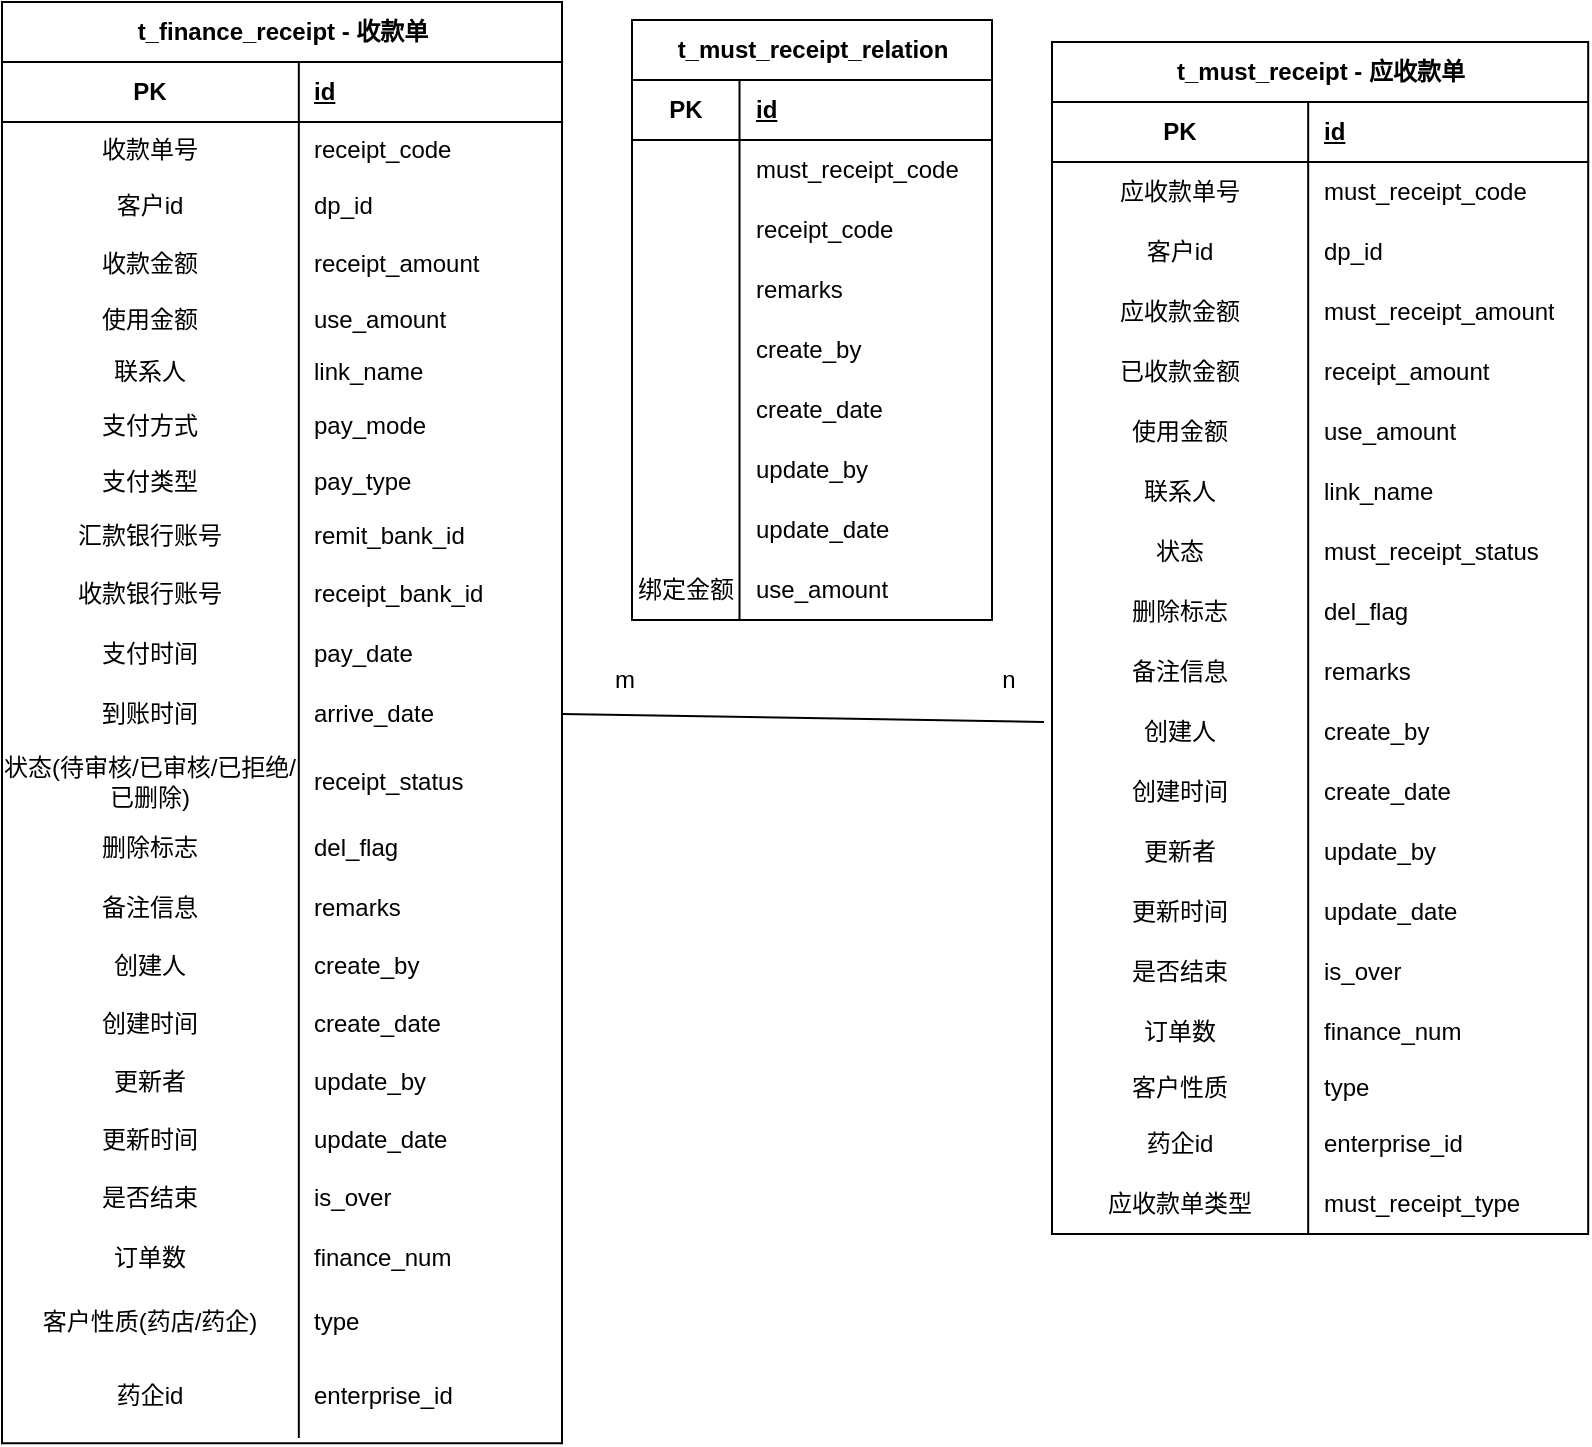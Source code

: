 <mxfile version="24.6.4" type="github">
  <diagram name="第 1 页" id="NiPHxGcCJjQwnjdoAiQd">
    <mxGraphModel dx="1221" dy="759" grid="0" gridSize="10" guides="1" tooltips="1" connect="1" arrows="1" fold="1" page="1" pageScale="1" pageWidth="827" pageHeight="1169" math="0" shadow="0">
      <root>
        <mxCell id="0" />
        <mxCell id="1" parent="0" />
        <mxCell id="tUD2QYdTVGgYaHRp5bcU-34" value="&lt;span style=&quot;color: rgba(0, 0, 0, 0); font-family: monospace; font-size: 0px; text-align: start;&quot;&gt;%3CmxGraphModel%3E%3Croot%3E%3CmxCell%20id%3D%220%22%2F%3E%3CmxCell%20id%3D%221%22%20parent%3D%220%22%2F%3E%3CmxCell%20id%3D%222%22%20value%3D%22%22%20style%3D%22shape%3DpartialRectangle%3Bconnectable%3D0%3BfillColor%3Dnone%3Btop%3D0%3Bleft%3D0%3Bbottom%3D0%3Bright%3D0%3Beditable%3D1%3Boverflow%3Dhidden%3BwhiteSpace%3Dwrap%3Bhtml%3D1%3B%22%20vertex%3D%221%22%20parent%3D%221%22%3E%3CmxGeometry%20x%3D%22193%22%20y%3D%22219%22%20width%3D%2230.417%22%20height%3D%2234%22%20as%3D%22geometry%22%3E%3CmxRectangle%20width%3D%2230.417%22%20height%3D%2234%22%20as%3D%22alternateBounds%22%2F%3E%3C%2FmxGeometry%3E%3C%2FmxCell%3E%3C%2Froot%3E%3C%2FmxGraphModel%3E&lt;/span&gt;" style="text;html=1;align=center;verticalAlign=middle;resizable=0;points=[];autosize=1;strokeColor=none;fillColor=none;" vertex="1" parent="1">
          <mxGeometry x="207" y="255" width="18" height="26" as="geometry" />
        </mxCell>
        <mxCell id="tUD2QYdTVGgYaHRp5bcU-35" value="" style="shape=partialRectangle;connectable=0;fillColor=none;top=0;left=0;bottom=0;right=0;editable=1;overflow=hidden;whiteSpace=wrap;html=1;" vertex="1" parent="1">
          <mxGeometry x="186" y="217" width="30.417" height="34" as="geometry">
            <mxRectangle width="30.417" height="34" as="alternateBounds" />
          </mxGeometry>
        </mxCell>
        <mxCell id="tUD2QYdTVGgYaHRp5bcU-81" value="t_finance_receipt - 收款单" style="shape=table;startSize=30;container=1;collapsible=1;childLayout=tableLayout;fixedRows=1;rowLines=0;fontStyle=1;align=center;resizeLast=1;html=1;" vertex="1" parent="1">
          <mxGeometry x="25" y="46" width="280" height="720.67" as="geometry" />
        </mxCell>
        <mxCell id="tUD2QYdTVGgYaHRp5bcU-82" value="" style="shape=tableRow;horizontal=0;startSize=0;swimlaneHead=0;swimlaneBody=0;fillColor=none;collapsible=0;dropTarget=0;points=[[0,0.5],[1,0.5]];portConstraint=eastwest;top=0;left=0;right=0;bottom=1;" vertex="1" parent="tUD2QYdTVGgYaHRp5bcU-81">
          <mxGeometry y="30" width="280" height="30" as="geometry" />
        </mxCell>
        <mxCell id="tUD2QYdTVGgYaHRp5bcU-83" value="PK" style="shape=partialRectangle;connectable=0;fillColor=none;top=0;left=0;bottom=0;right=0;fontStyle=1;overflow=hidden;whiteSpace=wrap;html=1;" vertex="1" parent="tUD2QYdTVGgYaHRp5bcU-82">
          <mxGeometry width="148.417" height="30" as="geometry">
            <mxRectangle width="148.417" height="30" as="alternateBounds" />
          </mxGeometry>
        </mxCell>
        <mxCell id="tUD2QYdTVGgYaHRp5bcU-84" value="id" style="shape=partialRectangle;connectable=0;fillColor=none;top=0;left=0;bottom=0;right=0;align=left;spacingLeft=6;fontStyle=5;overflow=hidden;whiteSpace=wrap;html=1;" vertex="1" parent="tUD2QYdTVGgYaHRp5bcU-82">
          <mxGeometry x="148.417" width="131.583" height="30" as="geometry">
            <mxRectangle width="131.583" height="30" as="alternateBounds" />
          </mxGeometry>
        </mxCell>
        <mxCell id="tUD2QYdTVGgYaHRp5bcU-85" value="" style="shape=tableRow;horizontal=0;startSize=0;swimlaneHead=0;swimlaneBody=0;fillColor=none;collapsible=0;dropTarget=0;points=[[0,0.5],[1,0.5]];portConstraint=eastwest;top=0;left=0;right=0;bottom=0;" vertex="1" parent="tUD2QYdTVGgYaHRp5bcU-81">
          <mxGeometry y="60" width="280" height="27" as="geometry" />
        </mxCell>
        <mxCell id="tUD2QYdTVGgYaHRp5bcU-86" value="&lt;span style=&quot;text-align: left;&quot;&gt;收款单号&lt;/span&gt;" style="shape=partialRectangle;connectable=0;fillColor=none;top=0;left=0;bottom=0;right=0;editable=1;overflow=hidden;whiteSpace=wrap;html=1;" vertex="1" parent="tUD2QYdTVGgYaHRp5bcU-85">
          <mxGeometry width="148.417" height="27" as="geometry">
            <mxRectangle width="148.417" height="27" as="alternateBounds" />
          </mxGeometry>
        </mxCell>
        <mxCell id="tUD2QYdTVGgYaHRp5bcU-87" value="receipt_code" style="shape=partialRectangle;connectable=0;fillColor=none;top=0;left=0;bottom=0;right=0;align=left;spacingLeft=6;overflow=hidden;whiteSpace=wrap;html=1;" vertex="1" parent="tUD2QYdTVGgYaHRp5bcU-85">
          <mxGeometry x="148.417" width="131.583" height="27" as="geometry">
            <mxRectangle width="131.583" height="27" as="alternateBounds" />
          </mxGeometry>
        </mxCell>
        <mxCell id="tUD2QYdTVGgYaHRp5bcU-88" value="" style="shape=tableRow;horizontal=0;startSize=0;swimlaneHead=0;swimlaneBody=0;fillColor=none;collapsible=0;dropTarget=0;points=[[0,0.5],[1,0.5]];portConstraint=eastwest;top=0;left=0;right=0;bottom=0;" vertex="1" parent="tUD2QYdTVGgYaHRp5bcU-81">
          <mxGeometry y="87" width="280" height="29" as="geometry" />
        </mxCell>
        <mxCell id="tUD2QYdTVGgYaHRp5bcU-89" value="&lt;span style=&quot;text-align: left;&quot;&gt;客户id&lt;/span&gt;" style="shape=partialRectangle;connectable=0;fillColor=none;top=0;left=0;bottom=0;right=0;editable=1;overflow=hidden;whiteSpace=wrap;html=1;" vertex="1" parent="tUD2QYdTVGgYaHRp5bcU-88">
          <mxGeometry width="148.417" height="29" as="geometry">
            <mxRectangle width="148.417" height="29" as="alternateBounds" />
          </mxGeometry>
        </mxCell>
        <mxCell id="tUD2QYdTVGgYaHRp5bcU-90" value="dp_id" style="shape=partialRectangle;connectable=0;fillColor=none;top=0;left=0;bottom=0;right=0;align=left;spacingLeft=6;overflow=hidden;whiteSpace=wrap;html=1;" vertex="1" parent="tUD2QYdTVGgYaHRp5bcU-88">
          <mxGeometry x="148.417" width="131.583" height="29" as="geometry">
            <mxRectangle width="131.583" height="29" as="alternateBounds" />
          </mxGeometry>
        </mxCell>
        <mxCell id="tUD2QYdTVGgYaHRp5bcU-91" value="" style="shape=tableRow;horizontal=0;startSize=0;swimlaneHead=0;swimlaneBody=0;fillColor=none;collapsible=0;dropTarget=0;points=[[0,0.5],[1,0.5]];portConstraint=eastwest;top=0;left=0;right=0;bottom=0;" vertex="1" parent="tUD2QYdTVGgYaHRp5bcU-81">
          <mxGeometry y="116" width="280" height="30" as="geometry" />
        </mxCell>
        <mxCell id="tUD2QYdTVGgYaHRp5bcU-92" value="收款金额" style="shape=partialRectangle;connectable=0;fillColor=none;top=0;left=0;bottom=0;right=0;editable=1;overflow=hidden;whiteSpace=wrap;html=1;" vertex="1" parent="tUD2QYdTVGgYaHRp5bcU-91">
          <mxGeometry width="148.417" height="30" as="geometry">
            <mxRectangle width="148.417" height="30" as="alternateBounds" />
          </mxGeometry>
        </mxCell>
        <mxCell id="tUD2QYdTVGgYaHRp5bcU-93" value="receipt_amount" style="shape=partialRectangle;connectable=0;fillColor=none;top=0;left=0;bottom=0;right=0;align=left;spacingLeft=6;overflow=hidden;whiteSpace=wrap;html=1;" vertex="1" parent="tUD2QYdTVGgYaHRp5bcU-91">
          <mxGeometry x="148.417" width="131.583" height="30" as="geometry">
            <mxRectangle width="131.583" height="30" as="alternateBounds" />
          </mxGeometry>
        </mxCell>
        <mxCell id="tUD2QYdTVGgYaHRp5bcU-94" style="shape=tableRow;horizontal=0;startSize=0;swimlaneHead=0;swimlaneBody=0;fillColor=none;collapsible=0;dropTarget=0;points=[[0,0.5],[1,0.5]];portConstraint=eastwest;top=0;left=0;right=0;bottom=0;" vertex="1" parent="tUD2QYdTVGgYaHRp5bcU-81">
          <mxGeometry y="146" width="280" height="26" as="geometry" />
        </mxCell>
        <mxCell id="tUD2QYdTVGgYaHRp5bcU-95" value="使用金额" style="shape=partialRectangle;connectable=0;fillColor=none;top=0;left=0;bottom=0;right=0;editable=1;overflow=hidden;whiteSpace=wrap;html=1;" vertex="1" parent="tUD2QYdTVGgYaHRp5bcU-94">
          <mxGeometry width="148.417" height="26" as="geometry">
            <mxRectangle width="148.417" height="26" as="alternateBounds" />
          </mxGeometry>
        </mxCell>
        <mxCell id="tUD2QYdTVGgYaHRp5bcU-96" value="use_amount" style="shape=partialRectangle;connectable=0;fillColor=none;top=0;left=0;bottom=0;right=0;align=left;spacingLeft=6;overflow=hidden;whiteSpace=wrap;html=1;" vertex="1" parent="tUD2QYdTVGgYaHRp5bcU-94">
          <mxGeometry x="148.417" width="131.583" height="26" as="geometry">
            <mxRectangle width="131.583" height="26" as="alternateBounds" />
          </mxGeometry>
        </mxCell>
        <mxCell id="tUD2QYdTVGgYaHRp5bcU-97" style="shape=tableRow;horizontal=0;startSize=0;swimlaneHead=0;swimlaneBody=0;fillColor=none;collapsible=0;dropTarget=0;points=[[0,0.5],[1,0.5]];portConstraint=eastwest;top=0;left=0;right=0;bottom=0;" vertex="1" parent="tUD2QYdTVGgYaHRp5bcU-81">
          <mxGeometry y="172" width="280" height="25" as="geometry" />
        </mxCell>
        <mxCell id="tUD2QYdTVGgYaHRp5bcU-98" value="联系人" style="shape=partialRectangle;connectable=0;fillColor=none;top=0;left=0;bottom=0;right=0;editable=1;overflow=hidden;whiteSpace=wrap;html=1;" vertex="1" parent="tUD2QYdTVGgYaHRp5bcU-97">
          <mxGeometry width="148.417" height="25" as="geometry">
            <mxRectangle width="148.417" height="25" as="alternateBounds" />
          </mxGeometry>
        </mxCell>
        <mxCell id="tUD2QYdTVGgYaHRp5bcU-99" value="link_name" style="shape=partialRectangle;connectable=0;fillColor=none;top=0;left=0;bottom=0;right=0;align=left;spacingLeft=6;overflow=hidden;whiteSpace=wrap;html=1;" vertex="1" parent="tUD2QYdTVGgYaHRp5bcU-97">
          <mxGeometry x="148.417" width="131.583" height="25" as="geometry">
            <mxRectangle width="131.583" height="25" as="alternateBounds" />
          </mxGeometry>
        </mxCell>
        <mxCell id="tUD2QYdTVGgYaHRp5bcU-100" style="shape=tableRow;horizontal=0;startSize=0;swimlaneHead=0;swimlaneBody=0;fillColor=none;collapsible=0;dropTarget=0;points=[[0,0.5],[1,0.5]];portConstraint=eastwest;top=0;left=0;right=0;bottom=0;" vertex="1" parent="tUD2QYdTVGgYaHRp5bcU-81">
          <mxGeometry y="197" width="280" height="30" as="geometry" />
        </mxCell>
        <mxCell id="tUD2QYdTVGgYaHRp5bcU-101" value="支付方式" style="shape=partialRectangle;connectable=0;fillColor=none;top=0;left=0;bottom=0;right=0;editable=1;overflow=hidden;whiteSpace=wrap;html=1;" vertex="1" parent="tUD2QYdTVGgYaHRp5bcU-100">
          <mxGeometry width="148.417" height="30" as="geometry">
            <mxRectangle width="148.417" height="30" as="alternateBounds" />
          </mxGeometry>
        </mxCell>
        <mxCell id="tUD2QYdTVGgYaHRp5bcU-102" value="pay_mode" style="shape=partialRectangle;connectable=0;fillColor=none;top=0;left=0;bottom=0;right=0;align=left;spacingLeft=6;overflow=hidden;whiteSpace=wrap;html=1;" vertex="1" parent="tUD2QYdTVGgYaHRp5bcU-100">
          <mxGeometry x="148.417" width="131.583" height="30" as="geometry">
            <mxRectangle width="131.583" height="30" as="alternateBounds" />
          </mxGeometry>
        </mxCell>
        <mxCell id="tUD2QYdTVGgYaHRp5bcU-103" style="shape=tableRow;horizontal=0;startSize=0;swimlaneHead=0;swimlaneBody=0;fillColor=none;collapsible=0;dropTarget=0;points=[[0,0.5],[1,0.5]];portConstraint=eastwest;top=0;left=0;right=0;bottom=0;" vertex="1" parent="tUD2QYdTVGgYaHRp5bcU-81">
          <mxGeometry y="227" width="280" height="26" as="geometry" />
        </mxCell>
        <mxCell id="tUD2QYdTVGgYaHRp5bcU-104" value="支付类型" style="shape=partialRectangle;connectable=0;fillColor=none;top=0;left=0;bottom=0;right=0;editable=1;overflow=hidden;whiteSpace=wrap;html=1;" vertex="1" parent="tUD2QYdTVGgYaHRp5bcU-103">
          <mxGeometry width="148.417" height="26" as="geometry">
            <mxRectangle width="148.417" height="26" as="alternateBounds" />
          </mxGeometry>
        </mxCell>
        <mxCell id="tUD2QYdTVGgYaHRp5bcU-105" value="pay_type" style="shape=partialRectangle;connectable=0;fillColor=none;top=0;left=0;bottom=0;right=0;align=left;spacingLeft=6;overflow=hidden;whiteSpace=wrap;html=1;" vertex="1" parent="tUD2QYdTVGgYaHRp5bcU-103">
          <mxGeometry x="148.417" width="131.583" height="26" as="geometry">
            <mxRectangle width="131.583" height="26" as="alternateBounds" />
          </mxGeometry>
        </mxCell>
        <mxCell id="tUD2QYdTVGgYaHRp5bcU-106" style="shape=tableRow;horizontal=0;startSize=0;swimlaneHead=0;swimlaneBody=0;fillColor=none;collapsible=0;dropTarget=0;points=[[0,0.5],[1,0.5]];portConstraint=eastwest;top=0;left=0;right=0;bottom=0;" vertex="1" parent="tUD2QYdTVGgYaHRp5bcU-81">
          <mxGeometry y="253" width="280" height="28" as="geometry" />
        </mxCell>
        <mxCell id="tUD2QYdTVGgYaHRp5bcU-107" value="汇款银行账号" style="shape=partialRectangle;connectable=0;fillColor=none;top=0;left=0;bottom=0;right=0;editable=1;overflow=hidden;whiteSpace=wrap;html=1;" vertex="1" parent="tUD2QYdTVGgYaHRp5bcU-106">
          <mxGeometry width="148.417" height="28" as="geometry">
            <mxRectangle width="148.417" height="28" as="alternateBounds" />
          </mxGeometry>
        </mxCell>
        <mxCell id="tUD2QYdTVGgYaHRp5bcU-108" value="remit_bank_id" style="shape=partialRectangle;connectable=0;fillColor=none;top=0;left=0;bottom=0;right=0;align=left;spacingLeft=6;overflow=hidden;whiteSpace=wrap;html=1;" vertex="1" parent="tUD2QYdTVGgYaHRp5bcU-106">
          <mxGeometry x="148.417" width="131.583" height="28" as="geometry">
            <mxRectangle width="131.583" height="28" as="alternateBounds" />
          </mxGeometry>
        </mxCell>
        <mxCell id="tUD2QYdTVGgYaHRp5bcU-109" style="shape=tableRow;horizontal=0;startSize=0;swimlaneHead=0;swimlaneBody=0;fillColor=none;collapsible=0;dropTarget=0;points=[[0,0.5],[1,0.5]];portConstraint=eastwest;top=0;left=0;right=0;bottom=0;" vertex="1" parent="tUD2QYdTVGgYaHRp5bcU-81">
          <mxGeometry y="281" width="280" height="30" as="geometry" />
        </mxCell>
        <mxCell id="tUD2QYdTVGgYaHRp5bcU-110" value="收款银行账号" style="shape=partialRectangle;connectable=0;fillColor=none;top=0;left=0;bottom=0;right=0;editable=1;overflow=hidden;whiteSpace=wrap;html=1;" vertex="1" parent="tUD2QYdTVGgYaHRp5bcU-109">
          <mxGeometry width="148.417" height="30" as="geometry">
            <mxRectangle width="148.417" height="30" as="alternateBounds" />
          </mxGeometry>
        </mxCell>
        <mxCell id="tUD2QYdTVGgYaHRp5bcU-111" value="receipt_bank_id" style="shape=partialRectangle;connectable=0;fillColor=none;top=0;left=0;bottom=0;right=0;align=left;spacingLeft=6;overflow=hidden;whiteSpace=wrap;html=1;" vertex="1" parent="tUD2QYdTVGgYaHRp5bcU-109">
          <mxGeometry x="148.417" width="131.583" height="30" as="geometry">
            <mxRectangle width="131.583" height="30" as="alternateBounds" />
          </mxGeometry>
        </mxCell>
        <mxCell id="tUD2QYdTVGgYaHRp5bcU-112" style="shape=tableRow;horizontal=0;startSize=0;swimlaneHead=0;swimlaneBody=0;fillColor=none;collapsible=0;dropTarget=0;points=[[0,0.5],[1,0.5]];portConstraint=eastwest;top=0;left=0;right=0;bottom=0;" vertex="1" parent="tUD2QYdTVGgYaHRp5bcU-81">
          <mxGeometry y="311" width="280" height="30" as="geometry" />
        </mxCell>
        <mxCell id="tUD2QYdTVGgYaHRp5bcU-113" value="支付时间" style="shape=partialRectangle;connectable=0;fillColor=none;top=0;left=0;bottom=0;right=0;editable=1;overflow=hidden;whiteSpace=wrap;html=1;" vertex="1" parent="tUD2QYdTVGgYaHRp5bcU-112">
          <mxGeometry width="148.417" height="30" as="geometry">
            <mxRectangle width="148.417" height="30" as="alternateBounds" />
          </mxGeometry>
        </mxCell>
        <mxCell id="tUD2QYdTVGgYaHRp5bcU-114" value="pay_date" style="shape=partialRectangle;connectable=0;fillColor=none;top=0;left=0;bottom=0;right=0;align=left;spacingLeft=6;overflow=hidden;whiteSpace=wrap;html=1;" vertex="1" parent="tUD2QYdTVGgYaHRp5bcU-112">
          <mxGeometry x="148.417" width="131.583" height="30" as="geometry">
            <mxRectangle width="131.583" height="30" as="alternateBounds" />
          </mxGeometry>
        </mxCell>
        <mxCell id="tUD2QYdTVGgYaHRp5bcU-115" style="shape=tableRow;horizontal=0;startSize=0;swimlaneHead=0;swimlaneBody=0;fillColor=none;collapsible=0;dropTarget=0;points=[[0,0.5],[1,0.5]];portConstraint=eastwest;top=0;left=0;right=0;bottom=0;" vertex="1" parent="tUD2QYdTVGgYaHRp5bcU-81">
          <mxGeometry y="341" width="280" height="30" as="geometry" />
        </mxCell>
        <mxCell id="tUD2QYdTVGgYaHRp5bcU-116" value="到账时间" style="shape=partialRectangle;connectable=0;fillColor=none;top=0;left=0;bottom=0;right=0;editable=1;overflow=hidden;whiteSpace=wrap;html=1;" vertex="1" parent="tUD2QYdTVGgYaHRp5bcU-115">
          <mxGeometry width="148.417" height="30" as="geometry">
            <mxRectangle width="148.417" height="30" as="alternateBounds" />
          </mxGeometry>
        </mxCell>
        <mxCell id="tUD2QYdTVGgYaHRp5bcU-117" value="arrive_date" style="shape=partialRectangle;connectable=0;fillColor=none;top=0;left=0;bottom=0;right=0;align=left;spacingLeft=6;overflow=hidden;whiteSpace=wrap;html=1;" vertex="1" parent="tUD2QYdTVGgYaHRp5bcU-115">
          <mxGeometry x="148.417" width="131.583" height="30" as="geometry">
            <mxRectangle width="131.583" height="30" as="alternateBounds" />
          </mxGeometry>
        </mxCell>
        <mxCell id="tUD2QYdTVGgYaHRp5bcU-118" style="shape=tableRow;horizontal=0;startSize=0;swimlaneHead=0;swimlaneBody=0;fillColor=none;collapsible=0;dropTarget=0;points=[[0,0.5],[1,0.5]];portConstraint=eastwest;top=0;left=0;right=0;bottom=0;" vertex="1" parent="tUD2QYdTVGgYaHRp5bcU-81">
          <mxGeometry y="371" width="280" height="37" as="geometry" />
        </mxCell>
        <mxCell id="tUD2QYdTVGgYaHRp5bcU-119" value="状态(待审核/已审核/已拒绝/已删除)" style="shape=partialRectangle;connectable=0;fillColor=none;top=0;left=0;bottom=0;right=0;editable=1;overflow=hidden;whiteSpace=wrap;html=1;" vertex="1" parent="tUD2QYdTVGgYaHRp5bcU-118">
          <mxGeometry width="148.417" height="37" as="geometry">
            <mxRectangle width="148.417" height="37" as="alternateBounds" />
          </mxGeometry>
        </mxCell>
        <mxCell id="tUD2QYdTVGgYaHRp5bcU-120" value="receipt_status" style="shape=partialRectangle;connectable=0;fillColor=none;top=0;left=0;bottom=0;right=0;align=left;spacingLeft=6;overflow=hidden;whiteSpace=wrap;html=1;" vertex="1" parent="tUD2QYdTVGgYaHRp5bcU-118">
          <mxGeometry x="148.417" width="131.583" height="37" as="geometry">
            <mxRectangle width="131.583" height="37" as="alternateBounds" />
          </mxGeometry>
        </mxCell>
        <mxCell id="tUD2QYdTVGgYaHRp5bcU-121" style="shape=tableRow;horizontal=0;startSize=0;swimlaneHead=0;swimlaneBody=0;fillColor=none;collapsible=0;dropTarget=0;points=[[0,0.5],[1,0.5]];portConstraint=eastwest;top=0;left=0;right=0;bottom=0;" vertex="1" parent="tUD2QYdTVGgYaHRp5bcU-81">
          <mxGeometry y="408" width="280" height="30" as="geometry" />
        </mxCell>
        <mxCell id="tUD2QYdTVGgYaHRp5bcU-122" value="删除标志" style="shape=partialRectangle;connectable=0;fillColor=none;top=0;left=0;bottom=0;right=0;editable=1;overflow=hidden;whiteSpace=wrap;html=1;" vertex="1" parent="tUD2QYdTVGgYaHRp5bcU-121">
          <mxGeometry width="148.417" height="30" as="geometry">
            <mxRectangle width="148.417" height="30" as="alternateBounds" />
          </mxGeometry>
        </mxCell>
        <mxCell id="tUD2QYdTVGgYaHRp5bcU-123" value="del_flag" style="shape=partialRectangle;connectable=0;fillColor=none;top=0;left=0;bottom=0;right=0;align=left;spacingLeft=6;overflow=hidden;whiteSpace=wrap;html=1;" vertex="1" parent="tUD2QYdTVGgYaHRp5bcU-121">
          <mxGeometry x="148.417" width="131.583" height="30" as="geometry">
            <mxRectangle width="131.583" height="30" as="alternateBounds" />
          </mxGeometry>
        </mxCell>
        <mxCell id="tUD2QYdTVGgYaHRp5bcU-124" style="shape=tableRow;horizontal=0;startSize=0;swimlaneHead=0;swimlaneBody=0;fillColor=none;collapsible=0;dropTarget=0;points=[[0,0.5],[1,0.5]];portConstraint=eastwest;top=0;left=0;right=0;bottom=0;" vertex="1" parent="tUD2QYdTVGgYaHRp5bcU-81">
          <mxGeometry y="438" width="280" height="29" as="geometry" />
        </mxCell>
        <mxCell id="tUD2QYdTVGgYaHRp5bcU-125" value="备注信息" style="shape=partialRectangle;connectable=0;fillColor=none;top=0;left=0;bottom=0;right=0;editable=1;overflow=hidden;whiteSpace=wrap;html=1;" vertex="1" parent="tUD2QYdTVGgYaHRp5bcU-124">
          <mxGeometry width="148.417" height="29" as="geometry">
            <mxRectangle width="148.417" height="29" as="alternateBounds" />
          </mxGeometry>
        </mxCell>
        <mxCell id="tUD2QYdTVGgYaHRp5bcU-126" value="remarks" style="shape=partialRectangle;connectable=0;fillColor=none;top=0;left=0;bottom=0;right=0;align=left;spacingLeft=6;overflow=hidden;whiteSpace=wrap;html=1;" vertex="1" parent="tUD2QYdTVGgYaHRp5bcU-124">
          <mxGeometry x="148.417" width="131.583" height="29" as="geometry">
            <mxRectangle width="131.583" height="29" as="alternateBounds" />
          </mxGeometry>
        </mxCell>
        <mxCell id="tUD2QYdTVGgYaHRp5bcU-127" style="shape=tableRow;horizontal=0;startSize=0;swimlaneHead=0;swimlaneBody=0;fillColor=none;collapsible=0;dropTarget=0;points=[[0,0.5],[1,0.5]];portConstraint=eastwest;top=0;left=0;right=0;bottom=0;" vertex="1" parent="tUD2QYdTVGgYaHRp5bcU-81">
          <mxGeometry y="467" width="280" height="29" as="geometry" />
        </mxCell>
        <mxCell id="tUD2QYdTVGgYaHRp5bcU-128" value="创建人" style="shape=partialRectangle;connectable=0;fillColor=none;top=0;left=0;bottom=0;right=0;editable=1;overflow=hidden;whiteSpace=wrap;html=1;" vertex="1" parent="tUD2QYdTVGgYaHRp5bcU-127">
          <mxGeometry width="148.417" height="29" as="geometry">
            <mxRectangle width="148.417" height="29" as="alternateBounds" />
          </mxGeometry>
        </mxCell>
        <mxCell id="tUD2QYdTVGgYaHRp5bcU-129" value="create_by" style="shape=partialRectangle;connectable=0;fillColor=none;top=0;left=0;bottom=0;right=0;align=left;spacingLeft=6;overflow=hidden;whiteSpace=wrap;html=1;" vertex="1" parent="tUD2QYdTVGgYaHRp5bcU-127">
          <mxGeometry x="148.417" width="131.583" height="29" as="geometry">
            <mxRectangle width="131.583" height="29" as="alternateBounds" />
          </mxGeometry>
        </mxCell>
        <mxCell id="tUD2QYdTVGgYaHRp5bcU-130" style="shape=tableRow;horizontal=0;startSize=0;swimlaneHead=0;swimlaneBody=0;fillColor=none;collapsible=0;dropTarget=0;points=[[0,0.5],[1,0.5]];portConstraint=eastwest;top=0;left=0;right=0;bottom=0;" vertex="1" parent="tUD2QYdTVGgYaHRp5bcU-81">
          <mxGeometry y="496" width="280" height="29" as="geometry" />
        </mxCell>
        <mxCell id="tUD2QYdTVGgYaHRp5bcU-131" value="创建时间" style="shape=partialRectangle;connectable=0;fillColor=none;top=0;left=0;bottom=0;right=0;editable=1;overflow=hidden;whiteSpace=wrap;html=1;" vertex="1" parent="tUD2QYdTVGgYaHRp5bcU-130">
          <mxGeometry width="148.417" height="29" as="geometry">
            <mxRectangle width="148.417" height="29" as="alternateBounds" />
          </mxGeometry>
        </mxCell>
        <mxCell id="tUD2QYdTVGgYaHRp5bcU-132" value="create_date" style="shape=partialRectangle;connectable=0;fillColor=none;top=0;left=0;bottom=0;right=0;align=left;spacingLeft=6;overflow=hidden;whiteSpace=wrap;html=1;" vertex="1" parent="tUD2QYdTVGgYaHRp5bcU-130">
          <mxGeometry x="148.417" width="131.583" height="29" as="geometry">
            <mxRectangle width="131.583" height="29" as="alternateBounds" />
          </mxGeometry>
        </mxCell>
        <mxCell id="tUD2QYdTVGgYaHRp5bcU-133" style="shape=tableRow;horizontal=0;startSize=0;swimlaneHead=0;swimlaneBody=0;fillColor=none;collapsible=0;dropTarget=0;points=[[0,0.5],[1,0.5]];portConstraint=eastwest;top=0;left=0;right=0;bottom=0;" vertex="1" parent="tUD2QYdTVGgYaHRp5bcU-81">
          <mxGeometry y="525" width="280" height="29" as="geometry" />
        </mxCell>
        <mxCell id="tUD2QYdTVGgYaHRp5bcU-134" value="更新者" style="shape=partialRectangle;connectable=0;fillColor=none;top=0;left=0;bottom=0;right=0;editable=1;overflow=hidden;whiteSpace=wrap;html=1;" vertex="1" parent="tUD2QYdTVGgYaHRp5bcU-133">
          <mxGeometry width="148.417" height="29" as="geometry">
            <mxRectangle width="148.417" height="29" as="alternateBounds" />
          </mxGeometry>
        </mxCell>
        <mxCell id="tUD2QYdTVGgYaHRp5bcU-135" value="update_by" style="shape=partialRectangle;connectable=0;fillColor=none;top=0;left=0;bottom=0;right=0;align=left;spacingLeft=6;overflow=hidden;whiteSpace=wrap;html=1;" vertex="1" parent="tUD2QYdTVGgYaHRp5bcU-133">
          <mxGeometry x="148.417" width="131.583" height="29" as="geometry">
            <mxRectangle width="131.583" height="29" as="alternateBounds" />
          </mxGeometry>
        </mxCell>
        <mxCell id="tUD2QYdTVGgYaHRp5bcU-136" style="shape=tableRow;horizontal=0;startSize=0;swimlaneHead=0;swimlaneBody=0;fillColor=none;collapsible=0;dropTarget=0;points=[[0,0.5],[1,0.5]];portConstraint=eastwest;top=0;left=0;right=0;bottom=0;" vertex="1" parent="tUD2QYdTVGgYaHRp5bcU-81">
          <mxGeometry y="554" width="280" height="29" as="geometry" />
        </mxCell>
        <mxCell id="tUD2QYdTVGgYaHRp5bcU-137" value="更新时间" style="shape=partialRectangle;connectable=0;fillColor=none;top=0;left=0;bottom=0;right=0;editable=1;overflow=hidden;whiteSpace=wrap;html=1;" vertex="1" parent="tUD2QYdTVGgYaHRp5bcU-136">
          <mxGeometry width="148.417" height="29" as="geometry">
            <mxRectangle width="148.417" height="29" as="alternateBounds" />
          </mxGeometry>
        </mxCell>
        <mxCell id="tUD2QYdTVGgYaHRp5bcU-138" value="update_date" style="shape=partialRectangle;connectable=0;fillColor=none;top=0;left=0;bottom=0;right=0;align=left;spacingLeft=6;overflow=hidden;whiteSpace=wrap;html=1;" vertex="1" parent="tUD2QYdTVGgYaHRp5bcU-136">
          <mxGeometry x="148.417" width="131.583" height="29" as="geometry">
            <mxRectangle width="131.583" height="29" as="alternateBounds" />
          </mxGeometry>
        </mxCell>
        <mxCell id="tUD2QYdTVGgYaHRp5bcU-139" style="shape=tableRow;horizontal=0;startSize=0;swimlaneHead=0;swimlaneBody=0;fillColor=none;collapsible=0;dropTarget=0;points=[[0,0.5],[1,0.5]];portConstraint=eastwest;top=0;left=0;right=0;bottom=0;" vertex="1" parent="tUD2QYdTVGgYaHRp5bcU-81">
          <mxGeometry y="583" width="280" height="29" as="geometry" />
        </mxCell>
        <mxCell id="tUD2QYdTVGgYaHRp5bcU-140" value="是否结束" style="shape=partialRectangle;connectable=0;fillColor=none;top=0;left=0;bottom=0;right=0;editable=1;overflow=hidden;whiteSpace=wrap;html=1;" vertex="1" parent="tUD2QYdTVGgYaHRp5bcU-139">
          <mxGeometry width="148.417" height="29" as="geometry">
            <mxRectangle width="148.417" height="29" as="alternateBounds" />
          </mxGeometry>
        </mxCell>
        <mxCell id="tUD2QYdTVGgYaHRp5bcU-141" value="is_over" style="shape=partialRectangle;connectable=0;fillColor=none;top=0;left=0;bottom=0;right=0;align=left;spacingLeft=6;overflow=hidden;whiteSpace=wrap;html=1;" vertex="1" parent="tUD2QYdTVGgYaHRp5bcU-139">
          <mxGeometry x="148.417" width="131.583" height="29" as="geometry">
            <mxRectangle width="131.583" height="29" as="alternateBounds" />
          </mxGeometry>
        </mxCell>
        <mxCell id="tUD2QYdTVGgYaHRp5bcU-142" style="shape=tableRow;horizontal=0;startSize=0;swimlaneHead=0;swimlaneBody=0;fillColor=none;collapsible=0;dropTarget=0;points=[[0,0.5],[1,0.5]];portConstraint=eastwest;top=0;left=0;right=0;bottom=0;" vertex="1" parent="tUD2QYdTVGgYaHRp5bcU-81">
          <mxGeometry y="612" width="280" height="32" as="geometry" />
        </mxCell>
        <mxCell id="tUD2QYdTVGgYaHRp5bcU-143" value="订单数" style="shape=partialRectangle;connectable=0;fillColor=none;top=0;left=0;bottom=0;right=0;editable=1;overflow=hidden;whiteSpace=wrap;html=1;" vertex="1" parent="tUD2QYdTVGgYaHRp5bcU-142">
          <mxGeometry width="148.417" height="32" as="geometry">
            <mxRectangle width="148.417" height="32" as="alternateBounds" />
          </mxGeometry>
        </mxCell>
        <mxCell id="tUD2QYdTVGgYaHRp5bcU-144" value="finance_num" style="shape=partialRectangle;connectable=0;fillColor=none;top=0;left=0;bottom=0;right=0;align=left;spacingLeft=6;overflow=hidden;whiteSpace=wrap;html=1;" vertex="1" parent="tUD2QYdTVGgYaHRp5bcU-142">
          <mxGeometry x="148.417" width="131.583" height="32" as="geometry">
            <mxRectangle width="131.583" height="32" as="alternateBounds" />
          </mxGeometry>
        </mxCell>
        <mxCell id="tUD2QYdTVGgYaHRp5bcU-145" style="shape=tableRow;horizontal=0;startSize=0;swimlaneHead=0;swimlaneBody=0;fillColor=none;collapsible=0;dropTarget=0;points=[[0,0.5],[1,0.5]];portConstraint=eastwest;top=0;left=0;right=0;bottom=0;" vertex="1" parent="tUD2QYdTVGgYaHRp5bcU-81">
          <mxGeometry y="644" width="280" height="32" as="geometry" />
        </mxCell>
        <mxCell id="tUD2QYdTVGgYaHRp5bcU-146" value="客户性质(药店/药企)" style="shape=partialRectangle;connectable=0;fillColor=none;top=0;left=0;bottom=0;right=0;editable=1;overflow=hidden;whiteSpace=wrap;html=1;" vertex="1" parent="tUD2QYdTVGgYaHRp5bcU-145">
          <mxGeometry width="148.417" height="32" as="geometry">
            <mxRectangle width="148.417" height="32" as="alternateBounds" />
          </mxGeometry>
        </mxCell>
        <mxCell id="tUD2QYdTVGgYaHRp5bcU-147" value="type" style="shape=partialRectangle;connectable=0;fillColor=none;top=0;left=0;bottom=0;right=0;align=left;spacingLeft=6;overflow=hidden;whiteSpace=wrap;html=1;" vertex="1" parent="tUD2QYdTVGgYaHRp5bcU-145">
          <mxGeometry x="148.417" width="131.583" height="32" as="geometry">
            <mxRectangle width="131.583" height="32" as="alternateBounds" />
          </mxGeometry>
        </mxCell>
        <mxCell id="tUD2QYdTVGgYaHRp5bcU-148" style="shape=tableRow;horizontal=0;startSize=0;swimlaneHead=0;swimlaneBody=0;fillColor=none;collapsible=0;dropTarget=0;points=[[0,0.5],[1,0.5]];portConstraint=eastwest;top=0;left=0;right=0;bottom=0;" vertex="1" parent="tUD2QYdTVGgYaHRp5bcU-81">
          <mxGeometry y="676" width="280" height="42" as="geometry" />
        </mxCell>
        <mxCell id="tUD2QYdTVGgYaHRp5bcU-149" value="药企id" style="shape=partialRectangle;connectable=0;fillColor=none;top=0;left=0;bottom=0;right=0;editable=1;overflow=hidden;whiteSpace=wrap;html=1;" vertex="1" parent="tUD2QYdTVGgYaHRp5bcU-148">
          <mxGeometry width="148.417" height="42" as="geometry">
            <mxRectangle width="148.417" height="42" as="alternateBounds" />
          </mxGeometry>
        </mxCell>
        <mxCell id="tUD2QYdTVGgYaHRp5bcU-150" value="enterprise_id" style="shape=partialRectangle;connectable=0;fillColor=none;top=0;left=0;bottom=0;right=0;align=left;spacingLeft=6;overflow=hidden;whiteSpace=wrap;html=1;" vertex="1" parent="tUD2QYdTVGgYaHRp5bcU-148">
          <mxGeometry x="148.417" width="131.583" height="42" as="geometry">
            <mxRectangle width="131.583" height="42" as="alternateBounds" />
          </mxGeometry>
        </mxCell>
        <mxCell id="tUD2QYdTVGgYaHRp5bcU-151" value="t_must_receipt - 应收款单" style="shape=table;startSize=30;container=1;collapsible=1;childLayout=tableLayout;fixedRows=1;rowLines=0;fontStyle=1;align=center;resizeLast=1;html=1;" vertex="1" parent="1">
          <mxGeometry x="550" y="66" width="268.083" height="596" as="geometry" />
        </mxCell>
        <mxCell id="tUD2QYdTVGgYaHRp5bcU-152" value="" style="shape=tableRow;horizontal=0;startSize=0;swimlaneHead=0;swimlaneBody=0;fillColor=none;collapsible=0;dropTarget=0;points=[[0,0.5],[1,0.5]];portConstraint=eastwest;top=0;left=0;right=0;bottom=1;" vertex="1" parent="tUD2QYdTVGgYaHRp5bcU-151">
          <mxGeometry y="30" width="268.083" height="30" as="geometry" />
        </mxCell>
        <mxCell id="tUD2QYdTVGgYaHRp5bcU-153" value="PK" style="shape=partialRectangle;connectable=0;fillColor=none;top=0;left=0;bottom=0;right=0;fontStyle=1;overflow=hidden;whiteSpace=wrap;html=1;" vertex="1" parent="tUD2QYdTVGgYaHRp5bcU-152">
          <mxGeometry width="128.083" height="30" as="geometry">
            <mxRectangle width="128.083" height="30" as="alternateBounds" />
          </mxGeometry>
        </mxCell>
        <mxCell id="tUD2QYdTVGgYaHRp5bcU-154" value="id" style="shape=partialRectangle;connectable=0;fillColor=none;top=0;left=0;bottom=0;right=0;align=left;spacingLeft=6;fontStyle=5;overflow=hidden;whiteSpace=wrap;html=1;" vertex="1" parent="tUD2QYdTVGgYaHRp5bcU-152">
          <mxGeometry x="128.083" width="140" height="30" as="geometry">
            <mxRectangle width="140" height="30" as="alternateBounds" />
          </mxGeometry>
        </mxCell>
        <mxCell id="tUD2QYdTVGgYaHRp5bcU-155" value="" style="shape=tableRow;horizontal=0;startSize=0;swimlaneHead=0;swimlaneBody=0;fillColor=none;collapsible=0;dropTarget=0;points=[[0,0.5],[1,0.5]];portConstraint=eastwest;top=0;left=0;right=0;bottom=0;" vertex="1" parent="tUD2QYdTVGgYaHRp5bcU-151">
          <mxGeometry y="60" width="268.083" height="30" as="geometry" />
        </mxCell>
        <mxCell id="tUD2QYdTVGgYaHRp5bcU-156" value="应收款单号" style="shape=partialRectangle;connectable=0;fillColor=none;top=0;left=0;bottom=0;right=0;editable=1;overflow=hidden;whiteSpace=wrap;html=1;" vertex="1" parent="tUD2QYdTVGgYaHRp5bcU-155">
          <mxGeometry width="128.083" height="30" as="geometry">
            <mxRectangle width="128.083" height="30" as="alternateBounds" />
          </mxGeometry>
        </mxCell>
        <mxCell id="tUD2QYdTVGgYaHRp5bcU-157" value="must_receipt_code" style="shape=partialRectangle;connectable=0;fillColor=none;top=0;left=0;bottom=0;right=0;align=left;spacingLeft=6;overflow=hidden;whiteSpace=wrap;html=1;" vertex="1" parent="tUD2QYdTVGgYaHRp5bcU-155">
          <mxGeometry x="128.083" width="140" height="30" as="geometry">
            <mxRectangle width="140" height="30" as="alternateBounds" />
          </mxGeometry>
        </mxCell>
        <mxCell id="tUD2QYdTVGgYaHRp5bcU-158" value="" style="shape=tableRow;horizontal=0;startSize=0;swimlaneHead=0;swimlaneBody=0;fillColor=none;collapsible=0;dropTarget=0;points=[[0,0.5],[1,0.5]];portConstraint=eastwest;top=0;left=0;right=0;bottom=0;" vertex="1" parent="tUD2QYdTVGgYaHRp5bcU-151">
          <mxGeometry y="90" width="268.083" height="30" as="geometry" />
        </mxCell>
        <mxCell id="tUD2QYdTVGgYaHRp5bcU-159" value="客户id" style="shape=partialRectangle;connectable=0;fillColor=none;top=0;left=0;bottom=0;right=0;editable=1;overflow=hidden;whiteSpace=wrap;html=1;" vertex="1" parent="tUD2QYdTVGgYaHRp5bcU-158">
          <mxGeometry width="128.083" height="30" as="geometry">
            <mxRectangle width="128.083" height="30" as="alternateBounds" />
          </mxGeometry>
        </mxCell>
        <mxCell id="tUD2QYdTVGgYaHRp5bcU-160" value="dp_id" style="shape=partialRectangle;connectable=0;fillColor=none;top=0;left=0;bottom=0;right=0;align=left;spacingLeft=6;overflow=hidden;whiteSpace=wrap;html=1;" vertex="1" parent="tUD2QYdTVGgYaHRp5bcU-158">
          <mxGeometry x="128.083" width="140" height="30" as="geometry">
            <mxRectangle width="140" height="30" as="alternateBounds" />
          </mxGeometry>
        </mxCell>
        <mxCell id="tUD2QYdTVGgYaHRp5bcU-161" value="" style="shape=tableRow;horizontal=0;startSize=0;swimlaneHead=0;swimlaneBody=0;fillColor=none;collapsible=0;dropTarget=0;points=[[0,0.5],[1,0.5]];portConstraint=eastwest;top=0;left=0;right=0;bottom=0;" vertex="1" parent="tUD2QYdTVGgYaHRp5bcU-151">
          <mxGeometry y="120" width="268.083" height="30" as="geometry" />
        </mxCell>
        <mxCell id="tUD2QYdTVGgYaHRp5bcU-162" value="应收款金额" style="shape=partialRectangle;connectable=0;fillColor=none;top=0;left=0;bottom=0;right=0;editable=1;overflow=hidden;whiteSpace=wrap;html=1;" vertex="1" parent="tUD2QYdTVGgYaHRp5bcU-161">
          <mxGeometry width="128.083" height="30" as="geometry">
            <mxRectangle width="128.083" height="30" as="alternateBounds" />
          </mxGeometry>
        </mxCell>
        <mxCell id="tUD2QYdTVGgYaHRp5bcU-163" value="must_receipt_amount" style="shape=partialRectangle;connectable=0;fillColor=none;top=0;left=0;bottom=0;right=0;align=left;spacingLeft=6;overflow=hidden;whiteSpace=wrap;html=1;" vertex="1" parent="tUD2QYdTVGgYaHRp5bcU-161">
          <mxGeometry x="128.083" width="140" height="30" as="geometry">
            <mxRectangle width="140" height="30" as="alternateBounds" />
          </mxGeometry>
        </mxCell>
        <mxCell id="tUD2QYdTVGgYaHRp5bcU-164" style="shape=tableRow;horizontal=0;startSize=0;swimlaneHead=0;swimlaneBody=0;fillColor=none;collapsible=0;dropTarget=0;points=[[0,0.5],[1,0.5]];portConstraint=eastwest;top=0;left=0;right=0;bottom=0;" vertex="1" parent="tUD2QYdTVGgYaHRp5bcU-151">
          <mxGeometry y="150" width="268.083" height="30" as="geometry" />
        </mxCell>
        <mxCell id="tUD2QYdTVGgYaHRp5bcU-165" value="已收款金额" style="shape=partialRectangle;connectable=0;fillColor=none;top=0;left=0;bottom=0;right=0;editable=1;overflow=hidden;whiteSpace=wrap;html=1;" vertex="1" parent="tUD2QYdTVGgYaHRp5bcU-164">
          <mxGeometry width="128.083" height="30" as="geometry">
            <mxRectangle width="128.083" height="30" as="alternateBounds" />
          </mxGeometry>
        </mxCell>
        <mxCell id="tUD2QYdTVGgYaHRp5bcU-166" value="receipt_amount" style="shape=partialRectangle;connectable=0;fillColor=none;top=0;left=0;bottom=0;right=0;align=left;spacingLeft=6;overflow=hidden;whiteSpace=wrap;html=1;" vertex="1" parent="tUD2QYdTVGgYaHRp5bcU-164">
          <mxGeometry x="128.083" width="140" height="30" as="geometry">
            <mxRectangle width="140" height="30" as="alternateBounds" />
          </mxGeometry>
        </mxCell>
        <mxCell id="tUD2QYdTVGgYaHRp5bcU-167" style="shape=tableRow;horizontal=0;startSize=0;swimlaneHead=0;swimlaneBody=0;fillColor=none;collapsible=0;dropTarget=0;points=[[0,0.5],[1,0.5]];portConstraint=eastwest;top=0;left=0;right=0;bottom=0;" vertex="1" parent="tUD2QYdTVGgYaHRp5bcU-151">
          <mxGeometry y="180" width="268.083" height="30" as="geometry" />
        </mxCell>
        <mxCell id="tUD2QYdTVGgYaHRp5bcU-168" value="使用金额" style="shape=partialRectangle;connectable=0;fillColor=none;top=0;left=0;bottom=0;right=0;editable=1;overflow=hidden;whiteSpace=wrap;html=1;" vertex="1" parent="tUD2QYdTVGgYaHRp5bcU-167">
          <mxGeometry width="128.083" height="30" as="geometry">
            <mxRectangle width="128.083" height="30" as="alternateBounds" />
          </mxGeometry>
        </mxCell>
        <mxCell id="tUD2QYdTVGgYaHRp5bcU-169" value="use_amount" style="shape=partialRectangle;connectable=0;fillColor=none;top=0;left=0;bottom=0;right=0;align=left;spacingLeft=6;overflow=hidden;whiteSpace=wrap;html=1;" vertex="1" parent="tUD2QYdTVGgYaHRp5bcU-167">
          <mxGeometry x="128.083" width="140" height="30" as="geometry">
            <mxRectangle width="140" height="30" as="alternateBounds" />
          </mxGeometry>
        </mxCell>
        <mxCell id="tUD2QYdTVGgYaHRp5bcU-170" style="shape=tableRow;horizontal=0;startSize=0;swimlaneHead=0;swimlaneBody=0;fillColor=none;collapsible=0;dropTarget=0;points=[[0,0.5],[1,0.5]];portConstraint=eastwest;top=0;left=0;right=0;bottom=0;" vertex="1" parent="tUD2QYdTVGgYaHRp5bcU-151">
          <mxGeometry y="210" width="268.083" height="30" as="geometry" />
        </mxCell>
        <mxCell id="tUD2QYdTVGgYaHRp5bcU-171" value="联系人" style="shape=partialRectangle;connectable=0;fillColor=none;top=0;left=0;bottom=0;right=0;editable=1;overflow=hidden;whiteSpace=wrap;html=1;" vertex="1" parent="tUD2QYdTVGgYaHRp5bcU-170">
          <mxGeometry width="128.083" height="30" as="geometry">
            <mxRectangle width="128.083" height="30" as="alternateBounds" />
          </mxGeometry>
        </mxCell>
        <mxCell id="tUD2QYdTVGgYaHRp5bcU-172" value="link_name" style="shape=partialRectangle;connectable=0;fillColor=none;top=0;left=0;bottom=0;right=0;align=left;spacingLeft=6;overflow=hidden;whiteSpace=wrap;html=1;" vertex="1" parent="tUD2QYdTVGgYaHRp5bcU-170">
          <mxGeometry x="128.083" width="140" height="30" as="geometry">
            <mxRectangle width="140" height="30" as="alternateBounds" />
          </mxGeometry>
        </mxCell>
        <mxCell id="tUD2QYdTVGgYaHRp5bcU-173" style="shape=tableRow;horizontal=0;startSize=0;swimlaneHead=0;swimlaneBody=0;fillColor=none;collapsible=0;dropTarget=0;points=[[0,0.5],[1,0.5]];portConstraint=eastwest;top=0;left=0;right=0;bottom=0;" vertex="1" parent="tUD2QYdTVGgYaHRp5bcU-151">
          <mxGeometry y="240" width="268.083" height="30" as="geometry" />
        </mxCell>
        <mxCell id="tUD2QYdTVGgYaHRp5bcU-174" value="状态" style="shape=partialRectangle;connectable=0;fillColor=none;top=0;left=0;bottom=0;right=0;editable=1;overflow=hidden;whiteSpace=wrap;html=1;" vertex="1" parent="tUD2QYdTVGgYaHRp5bcU-173">
          <mxGeometry width="128.083" height="30" as="geometry">
            <mxRectangle width="128.083" height="30" as="alternateBounds" />
          </mxGeometry>
        </mxCell>
        <mxCell id="tUD2QYdTVGgYaHRp5bcU-175" value="must_receipt_status" style="shape=partialRectangle;connectable=0;fillColor=none;top=0;left=0;bottom=0;right=0;align=left;spacingLeft=6;overflow=hidden;whiteSpace=wrap;html=1;" vertex="1" parent="tUD2QYdTVGgYaHRp5bcU-173">
          <mxGeometry x="128.083" width="140" height="30" as="geometry">
            <mxRectangle width="140" height="30" as="alternateBounds" />
          </mxGeometry>
        </mxCell>
        <mxCell id="tUD2QYdTVGgYaHRp5bcU-176" style="shape=tableRow;horizontal=0;startSize=0;swimlaneHead=0;swimlaneBody=0;fillColor=none;collapsible=0;dropTarget=0;points=[[0,0.5],[1,0.5]];portConstraint=eastwest;top=0;left=0;right=0;bottom=0;" vertex="1" parent="tUD2QYdTVGgYaHRp5bcU-151">
          <mxGeometry y="270" width="268.083" height="30" as="geometry" />
        </mxCell>
        <mxCell id="tUD2QYdTVGgYaHRp5bcU-177" value="删除标志" style="shape=partialRectangle;connectable=0;fillColor=none;top=0;left=0;bottom=0;right=0;editable=1;overflow=hidden;whiteSpace=wrap;html=1;" vertex="1" parent="tUD2QYdTVGgYaHRp5bcU-176">
          <mxGeometry width="128.083" height="30" as="geometry">
            <mxRectangle width="128.083" height="30" as="alternateBounds" />
          </mxGeometry>
        </mxCell>
        <mxCell id="tUD2QYdTVGgYaHRp5bcU-178" value="del_flag" style="shape=partialRectangle;connectable=0;fillColor=none;top=0;left=0;bottom=0;right=0;align=left;spacingLeft=6;overflow=hidden;whiteSpace=wrap;html=1;" vertex="1" parent="tUD2QYdTVGgYaHRp5bcU-176">
          <mxGeometry x="128.083" width="140" height="30" as="geometry">
            <mxRectangle width="140" height="30" as="alternateBounds" />
          </mxGeometry>
        </mxCell>
        <mxCell id="tUD2QYdTVGgYaHRp5bcU-179" style="shape=tableRow;horizontal=0;startSize=0;swimlaneHead=0;swimlaneBody=0;fillColor=none;collapsible=0;dropTarget=0;points=[[0,0.5],[1,0.5]];portConstraint=eastwest;top=0;left=0;right=0;bottom=0;" vertex="1" parent="tUD2QYdTVGgYaHRp5bcU-151">
          <mxGeometry y="300" width="268.083" height="30" as="geometry" />
        </mxCell>
        <mxCell id="tUD2QYdTVGgYaHRp5bcU-180" value="备注信息" style="shape=partialRectangle;connectable=0;fillColor=none;top=0;left=0;bottom=0;right=0;editable=1;overflow=hidden;whiteSpace=wrap;html=1;" vertex="1" parent="tUD2QYdTVGgYaHRp5bcU-179">
          <mxGeometry width="128.083" height="30" as="geometry">
            <mxRectangle width="128.083" height="30" as="alternateBounds" />
          </mxGeometry>
        </mxCell>
        <mxCell id="tUD2QYdTVGgYaHRp5bcU-181" value="remarks" style="shape=partialRectangle;connectable=0;fillColor=none;top=0;left=0;bottom=0;right=0;align=left;spacingLeft=6;overflow=hidden;whiteSpace=wrap;html=1;" vertex="1" parent="tUD2QYdTVGgYaHRp5bcU-179">
          <mxGeometry x="128.083" width="140" height="30" as="geometry">
            <mxRectangle width="140" height="30" as="alternateBounds" />
          </mxGeometry>
        </mxCell>
        <mxCell id="tUD2QYdTVGgYaHRp5bcU-182" style="shape=tableRow;horizontal=0;startSize=0;swimlaneHead=0;swimlaneBody=0;fillColor=none;collapsible=0;dropTarget=0;points=[[0,0.5],[1,0.5]];portConstraint=eastwest;top=0;left=0;right=0;bottom=0;" vertex="1" parent="tUD2QYdTVGgYaHRp5bcU-151">
          <mxGeometry y="330" width="268.083" height="30" as="geometry" />
        </mxCell>
        <mxCell id="tUD2QYdTVGgYaHRp5bcU-183" value="创建人" style="shape=partialRectangle;connectable=0;fillColor=none;top=0;left=0;bottom=0;right=0;editable=1;overflow=hidden;whiteSpace=wrap;html=1;" vertex="1" parent="tUD2QYdTVGgYaHRp5bcU-182">
          <mxGeometry width="128.083" height="30" as="geometry">
            <mxRectangle width="128.083" height="30" as="alternateBounds" />
          </mxGeometry>
        </mxCell>
        <mxCell id="tUD2QYdTVGgYaHRp5bcU-184" value="create_by" style="shape=partialRectangle;connectable=0;fillColor=none;top=0;left=0;bottom=0;right=0;align=left;spacingLeft=6;overflow=hidden;whiteSpace=wrap;html=1;" vertex="1" parent="tUD2QYdTVGgYaHRp5bcU-182">
          <mxGeometry x="128.083" width="140" height="30" as="geometry">
            <mxRectangle width="140" height="30" as="alternateBounds" />
          </mxGeometry>
        </mxCell>
        <mxCell id="tUD2QYdTVGgYaHRp5bcU-185" style="shape=tableRow;horizontal=0;startSize=0;swimlaneHead=0;swimlaneBody=0;fillColor=none;collapsible=0;dropTarget=0;points=[[0,0.5],[1,0.5]];portConstraint=eastwest;top=0;left=0;right=0;bottom=0;" vertex="1" parent="tUD2QYdTVGgYaHRp5bcU-151">
          <mxGeometry y="360" width="268.083" height="30" as="geometry" />
        </mxCell>
        <mxCell id="tUD2QYdTVGgYaHRp5bcU-186" value="创建时间" style="shape=partialRectangle;connectable=0;fillColor=none;top=0;left=0;bottom=0;right=0;editable=1;overflow=hidden;whiteSpace=wrap;html=1;" vertex="1" parent="tUD2QYdTVGgYaHRp5bcU-185">
          <mxGeometry width="128.083" height="30" as="geometry">
            <mxRectangle width="128.083" height="30" as="alternateBounds" />
          </mxGeometry>
        </mxCell>
        <mxCell id="tUD2QYdTVGgYaHRp5bcU-187" value="create_date" style="shape=partialRectangle;connectable=0;fillColor=none;top=0;left=0;bottom=0;right=0;align=left;spacingLeft=6;overflow=hidden;whiteSpace=wrap;html=1;" vertex="1" parent="tUD2QYdTVGgYaHRp5bcU-185">
          <mxGeometry x="128.083" width="140" height="30" as="geometry">
            <mxRectangle width="140" height="30" as="alternateBounds" />
          </mxGeometry>
        </mxCell>
        <mxCell id="tUD2QYdTVGgYaHRp5bcU-188" style="shape=tableRow;horizontal=0;startSize=0;swimlaneHead=0;swimlaneBody=0;fillColor=none;collapsible=0;dropTarget=0;points=[[0,0.5],[1,0.5]];portConstraint=eastwest;top=0;left=0;right=0;bottom=0;" vertex="1" parent="tUD2QYdTVGgYaHRp5bcU-151">
          <mxGeometry y="390" width="268.083" height="30" as="geometry" />
        </mxCell>
        <mxCell id="tUD2QYdTVGgYaHRp5bcU-189" value="更新者" style="shape=partialRectangle;connectable=0;fillColor=none;top=0;left=0;bottom=0;right=0;editable=1;overflow=hidden;whiteSpace=wrap;html=1;" vertex="1" parent="tUD2QYdTVGgYaHRp5bcU-188">
          <mxGeometry width="128.083" height="30" as="geometry">
            <mxRectangle width="128.083" height="30" as="alternateBounds" />
          </mxGeometry>
        </mxCell>
        <mxCell id="tUD2QYdTVGgYaHRp5bcU-190" value="update_by" style="shape=partialRectangle;connectable=0;fillColor=none;top=0;left=0;bottom=0;right=0;align=left;spacingLeft=6;overflow=hidden;whiteSpace=wrap;html=1;" vertex="1" parent="tUD2QYdTVGgYaHRp5bcU-188">
          <mxGeometry x="128.083" width="140" height="30" as="geometry">
            <mxRectangle width="140" height="30" as="alternateBounds" />
          </mxGeometry>
        </mxCell>
        <mxCell id="tUD2QYdTVGgYaHRp5bcU-191" style="shape=tableRow;horizontal=0;startSize=0;swimlaneHead=0;swimlaneBody=0;fillColor=none;collapsible=0;dropTarget=0;points=[[0,0.5],[1,0.5]];portConstraint=eastwest;top=0;left=0;right=0;bottom=0;" vertex="1" parent="tUD2QYdTVGgYaHRp5bcU-151">
          <mxGeometry y="420" width="268.083" height="30" as="geometry" />
        </mxCell>
        <mxCell id="tUD2QYdTVGgYaHRp5bcU-192" value="更新时间" style="shape=partialRectangle;connectable=0;fillColor=none;top=0;left=0;bottom=0;right=0;editable=1;overflow=hidden;whiteSpace=wrap;html=1;" vertex="1" parent="tUD2QYdTVGgYaHRp5bcU-191">
          <mxGeometry width="128.083" height="30" as="geometry">
            <mxRectangle width="128.083" height="30" as="alternateBounds" />
          </mxGeometry>
        </mxCell>
        <mxCell id="tUD2QYdTVGgYaHRp5bcU-193" value="update_date" style="shape=partialRectangle;connectable=0;fillColor=none;top=0;left=0;bottom=0;right=0;align=left;spacingLeft=6;overflow=hidden;whiteSpace=wrap;html=1;" vertex="1" parent="tUD2QYdTVGgYaHRp5bcU-191">
          <mxGeometry x="128.083" width="140" height="30" as="geometry">
            <mxRectangle width="140" height="30" as="alternateBounds" />
          </mxGeometry>
        </mxCell>
        <mxCell id="tUD2QYdTVGgYaHRp5bcU-194" style="shape=tableRow;horizontal=0;startSize=0;swimlaneHead=0;swimlaneBody=0;fillColor=none;collapsible=0;dropTarget=0;points=[[0,0.5],[1,0.5]];portConstraint=eastwest;top=0;left=0;right=0;bottom=0;" vertex="1" parent="tUD2QYdTVGgYaHRp5bcU-151">
          <mxGeometry y="450" width="268.083" height="30" as="geometry" />
        </mxCell>
        <mxCell id="tUD2QYdTVGgYaHRp5bcU-195" value="是否结束" style="shape=partialRectangle;connectable=0;fillColor=none;top=0;left=0;bottom=0;right=0;editable=1;overflow=hidden;whiteSpace=wrap;html=1;" vertex="1" parent="tUD2QYdTVGgYaHRp5bcU-194">
          <mxGeometry width="128.083" height="30" as="geometry">
            <mxRectangle width="128.083" height="30" as="alternateBounds" />
          </mxGeometry>
        </mxCell>
        <mxCell id="tUD2QYdTVGgYaHRp5bcU-196" value="is_over" style="shape=partialRectangle;connectable=0;fillColor=none;top=0;left=0;bottom=0;right=0;align=left;spacingLeft=6;overflow=hidden;whiteSpace=wrap;html=1;" vertex="1" parent="tUD2QYdTVGgYaHRp5bcU-194">
          <mxGeometry x="128.083" width="140" height="30" as="geometry">
            <mxRectangle width="140" height="30" as="alternateBounds" />
          </mxGeometry>
        </mxCell>
        <mxCell id="tUD2QYdTVGgYaHRp5bcU-197" style="shape=tableRow;horizontal=0;startSize=0;swimlaneHead=0;swimlaneBody=0;fillColor=none;collapsible=0;dropTarget=0;points=[[0,0.5],[1,0.5]];portConstraint=eastwest;top=0;left=0;right=0;bottom=0;" vertex="1" parent="tUD2QYdTVGgYaHRp5bcU-151">
          <mxGeometry y="480" width="268.083" height="30" as="geometry" />
        </mxCell>
        <mxCell id="tUD2QYdTVGgYaHRp5bcU-198" value="订单数" style="shape=partialRectangle;connectable=0;fillColor=none;top=0;left=0;bottom=0;right=0;editable=1;overflow=hidden;whiteSpace=wrap;html=1;" vertex="1" parent="tUD2QYdTVGgYaHRp5bcU-197">
          <mxGeometry width="128.083" height="30" as="geometry">
            <mxRectangle width="128.083" height="30" as="alternateBounds" />
          </mxGeometry>
        </mxCell>
        <mxCell id="tUD2QYdTVGgYaHRp5bcU-199" value="finance_num" style="shape=partialRectangle;connectable=0;fillColor=none;top=0;left=0;bottom=0;right=0;align=left;spacingLeft=6;overflow=hidden;whiteSpace=wrap;html=1;" vertex="1" parent="tUD2QYdTVGgYaHRp5bcU-197">
          <mxGeometry x="128.083" width="140" height="30" as="geometry">
            <mxRectangle width="140" height="30" as="alternateBounds" />
          </mxGeometry>
        </mxCell>
        <mxCell id="tUD2QYdTVGgYaHRp5bcU-200" style="shape=tableRow;horizontal=0;startSize=0;swimlaneHead=0;swimlaneBody=0;fillColor=none;collapsible=0;dropTarget=0;points=[[0,0.5],[1,0.5]];portConstraint=eastwest;top=0;left=0;right=0;bottom=0;" vertex="1" parent="tUD2QYdTVGgYaHRp5bcU-151">
          <mxGeometry y="510" width="268.083" height="26" as="geometry" />
        </mxCell>
        <mxCell id="tUD2QYdTVGgYaHRp5bcU-201" value="客户性质" style="shape=partialRectangle;connectable=0;fillColor=none;top=0;left=0;bottom=0;right=0;editable=1;overflow=hidden;whiteSpace=wrap;html=1;" vertex="1" parent="tUD2QYdTVGgYaHRp5bcU-200">
          <mxGeometry width="128.083" height="26" as="geometry">
            <mxRectangle width="128.083" height="26" as="alternateBounds" />
          </mxGeometry>
        </mxCell>
        <mxCell id="tUD2QYdTVGgYaHRp5bcU-202" value="type" style="shape=partialRectangle;connectable=0;fillColor=none;top=0;left=0;bottom=0;right=0;align=left;spacingLeft=6;overflow=hidden;whiteSpace=wrap;html=1;" vertex="1" parent="tUD2QYdTVGgYaHRp5bcU-200">
          <mxGeometry x="128.083" width="140" height="26" as="geometry">
            <mxRectangle width="140" height="26" as="alternateBounds" />
          </mxGeometry>
        </mxCell>
        <mxCell id="tUD2QYdTVGgYaHRp5bcU-203" style="shape=tableRow;horizontal=0;startSize=0;swimlaneHead=0;swimlaneBody=0;fillColor=none;collapsible=0;dropTarget=0;points=[[0,0.5],[1,0.5]];portConstraint=eastwest;top=0;left=0;right=0;bottom=0;" vertex="1" parent="tUD2QYdTVGgYaHRp5bcU-151">
          <mxGeometry y="536" width="268.083" height="30" as="geometry" />
        </mxCell>
        <mxCell id="tUD2QYdTVGgYaHRp5bcU-204" value="药企id" style="shape=partialRectangle;connectable=0;fillColor=none;top=0;left=0;bottom=0;right=0;editable=1;overflow=hidden;whiteSpace=wrap;html=1;" vertex="1" parent="tUD2QYdTVGgYaHRp5bcU-203">
          <mxGeometry width="128.083" height="30" as="geometry">
            <mxRectangle width="128.083" height="30" as="alternateBounds" />
          </mxGeometry>
        </mxCell>
        <mxCell id="tUD2QYdTVGgYaHRp5bcU-205" value="enterprise_id" style="shape=partialRectangle;connectable=0;fillColor=none;top=0;left=0;bottom=0;right=0;align=left;spacingLeft=6;overflow=hidden;whiteSpace=wrap;html=1;" vertex="1" parent="tUD2QYdTVGgYaHRp5bcU-203">
          <mxGeometry x="128.083" width="140" height="30" as="geometry">
            <mxRectangle width="140" height="30" as="alternateBounds" />
          </mxGeometry>
        </mxCell>
        <mxCell id="tUD2QYdTVGgYaHRp5bcU-206" style="shape=tableRow;horizontal=0;startSize=0;swimlaneHead=0;swimlaneBody=0;fillColor=none;collapsible=0;dropTarget=0;points=[[0,0.5],[1,0.5]];portConstraint=eastwest;top=0;left=0;right=0;bottom=0;" vertex="1" parent="tUD2QYdTVGgYaHRp5bcU-151">
          <mxGeometry y="566" width="268.083" height="30" as="geometry" />
        </mxCell>
        <mxCell id="tUD2QYdTVGgYaHRp5bcU-207" value="应收款单类型" style="shape=partialRectangle;connectable=0;fillColor=none;top=0;left=0;bottom=0;right=0;editable=1;overflow=hidden;whiteSpace=wrap;html=1;" vertex="1" parent="tUD2QYdTVGgYaHRp5bcU-206">
          <mxGeometry width="128.083" height="30" as="geometry">
            <mxRectangle width="128.083" height="30" as="alternateBounds" />
          </mxGeometry>
        </mxCell>
        <mxCell id="tUD2QYdTVGgYaHRp5bcU-208" value="must_receipt_type" style="shape=partialRectangle;connectable=0;fillColor=none;top=0;left=0;bottom=0;right=0;align=left;spacingLeft=6;overflow=hidden;whiteSpace=wrap;html=1;" vertex="1" parent="tUD2QYdTVGgYaHRp5bcU-206">
          <mxGeometry x="128.083" width="140" height="30" as="geometry">
            <mxRectangle width="140" height="30" as="alternateBounds" />
          </mxGeometry>
        </mxCell>
        <mxCell id="tUD2QYdTVGgYaHRp5bcU-217" value="m" style="text;html=1;align=center;verticalAlign=middle;resizable=0;points=[];autosize=1;strokeColor=none;fillColor=none;" vertex="1" parent="1">
          <mxGeometry x="322" y="372" width="28" height="26" as="geometry" />
        </mxCell>
        <mxCell id="tUD2QYdTVGgYaHRp5bcU-218" value="n" style="text;html=1;align=center;verticalAlign=middle;resizable=0;points=[];autosize=1;strokeColor=none;fillColor=none;" vertex="1" parent="1">
          <mxGeometry x="515" y="372" width="25" height="26" as="geometry" />
        </mxCell>
        <mxCell id="tUD2QYdTVGgYaHRp5bcU-219" value="t_must_receipt_relation" style="shape=table;startSize=30;container=1;collapsible=1;childLayout=tableLayout;fixedRows=1;rowLines=0;fontStyle=1;align=center;resizeLast=1;html=1;" vertex="1" parent="1">
          <mxGeometry x="340" y="55" width="180" height="300" as="geometry" />
        </mxCell>
        <mxCell id="tUD2QYdTVGgYaHRp5bcU-220" value="" style="shape=tableRow;horizontal=0;startSize=0;swimlaneHead=0;swimlaneBody=0;fillColor=none;collapsible=0;dropTarget=0;points=[[0,0.5],[1,0.5]];portConstraint=eastwest;top=0;left=0;right=0;bottom=1;" vertex="1" parent="tUD2QYdTVGgYaHRp5bcU-219">
          <mxGeometry y="30" width="180" height="30" as="geometry" />
        </mxCell>
        <mxCell id="tUD2QYdTVGgYaHRp5bcU-221" value="PK" style="shape=partialRectangle;connectable=0;fillColor=none;top=0;left=0;bottom=0;right=0;fontStyle=1;overflow=hidden;whiteSpace=wrap;html=1;" vertex="1" parent="tUD2QYdTVGgYaHRp5bcU-220">
          <mxGeometry width="53.75" height="30" as="geometry">
            <mxRectangle width="53.75" height="30" as="alternateBounds" />
          </mxGeometry>
        </mxCell>
        <mxCell id="tUD2QYdTVGgYaHRp5bcU-222" value="id" style="shape=partialRectangle;connectable=0;fillColor=none;top=0;left=0;bottom=0;right=0;align=left;spacingLeft=6;fontStyle=5;overflow=hidden;whiteSpace=wrap;html=1;" vertex="1" parent="tUD2QYdTVGgYaHRp5bcU-220">
          <mxGeometry x="53.75" width="126.25" height="30" as="geometry">
            <mxRectangle width="126.25" height="30" as="alternateBounds" />
          </mxGeometry>
        </mxCell>
        <mxCell id="tUD2QYdTVGgYaHRp5bcU-223" value="" style="shape=tableRow;horizontal=0;startSize=0;swimlaneHead=0;swimlaneBody=0;fillColor=none;collapsible=0;dropTarget=0;points=[[0,0.5],[1,0.5]];portConstraint=eastwest;top=0;left=0;right=0;bottom=0;" vertex="1" parent="tUD2QYdTVGgYaHRp5bcU-219">
          <mxGeometry y="60" width="180" height="30" as="geometry" />
        </mxCell>
        <mxCell id="tUD2QYdTVGgYaHRp5bcU-224" value="" style="shape=partialRectangle;connectable=0;fillColor=none;top=0;left=0;bottom=0;right=0;editable=1;overflow=hidden;whiteSpace=wrap;html=1;" vertex="1" parent="tUD2QYdTVGgYaHRp5bcU-223">
          <mxGeometry width="53.75" height="30" as="geometry">
            <mxRectangle width="53.75" height="30" as="alternateBounds" />
          </mxGeometry>
        </mxCell>
        <mxCell id="tUD2QYdTVGgYaHRp5bcU-225" value="must_receipt_code" style="shape=partialRectangle;connectable=0;fillColor=none;top=0;left=0;bottom=0;right=0;align=left;spacingLeft=6;overflow=hidden;whiteSpace=wrap;html=1;" vertex="1" parent="tUD2QYdTVGgYaHRp5bcU-223">
          <mxGeometry x="53.75" width="126.25" height="30" as="geometry">
            <mxRectangle width="126.25" height="30" as="alternateBounds" />
          </mxGeometry>
        </mxCell>
        <mxCell id="tUD2QYdTVGgYaHRp5bcU-226" value="" style="shape=tableRow;horizontal=0;startSize=0;swimlaneHead=0;swimlaneBody=0;fillColor=none;collapsible=0;dropTarget=0;points=[[0,0.5],[1,0.5]];portConstraint=eastwest;top=0;left=0;right=0;bottom=0;" vertex="1" parent="tUD2QYdTVGgYaHRp5bcU-219">
          <mxGeometry y="90" width="180" height="30" as="geometry" />
        </mxCell>
        <mxCell id="tUD2QYdTVGgYaHRp5bcU-227" value="" style="shape=partialRectangle;connectable=0;fillColor=none;top=0;left=0;bottom=0;right=0;editable=1;overflow=hidden;whiteSpace=wrap;html=1;" vertex="1" parent="tUD2QYdTVGgYaHRp5bcU-226">
          <mxGeometry width="53.75" height="30" as="geometry">
            <mxRectangle width="53.75" height="30" as="alternateBounds" />
          </mxGeometry>
        </mxCell>
        <mxCell id="tUD2QYdTVGgYaHRp5bcU-228" value="receipt_code" style="shape=partialRectangle;connectable=0;fillColor=none;top=0;left=0;bottom=0;right=0;align=left;spacingLeft=6;overflow=hidden;whiteSpace=wrap;html=1;" vertex="1" parent="tUD2QYdTVGgYaHRp5bcU-226">
          <mxGeometry x="53.75" width="126.25" height="30" as="geometry">
            <mxRectangle width="126.25" height="30" as="alternateBounds" />
          </mxGeometry>
        </mxCell>
        <mxCell id="tUD2QYdTVGgYaHRp5bcU-229" value="" style="shape=tableRow;horizontal=0;startSize=0;swimlaneHead=0;swimlaneBody=0;fillColor=none;collapsible=0;dropTarget=0;points=[[0,0.5],[1,0.5]];portConstraint=eastwest;top=0;left=0;right=0;bottom=0;" vertex="1" parent="tUD2QYdTVGgYaHRp5bcU-219">
          <mxGeometry y="120" width="180" height="30" as="geometry" />
        </mxCell>
        <mxCell id="tUD2QYdTVGgYaHRp5bcU-230" value="" style="shape=partialRectangle;connectable=0;fillColor=none;top=0;left=0;bottom=0;right=0;editable=1;overflow=hidden;whiteSpace=wrap;html=1;" vertex="1" parent="tUD2QYdTVGgYaHRp5bcU-229">
          <mxGeometry width="53.75" height="30" as="geometry">
            <mxRectangle width="53.75" height="30" as="alternateBounds" />
          </mxGeometry>
        </mxCell>
        <mxCell id="tUD2QYdTVGgYaHRp5bcU-231" value="remarks" style="shape=partialRectangle;connectable=0;fillColor=none;top=0;left=0;bottom=0;right=0;align=left;spacingLeft=6;overflow=hidden;whiteSpace=wrap;html=1;" vertex="1" parent="tUD2QYdTVGgYaHRp5bcU-229">
          <mxGeometry x="53.75" width="126.25" height="30" as="geometry">
            <mxRectangle width="126.25" height="30" as="alternateBounds" />
          </mxGeometry>
        </mxCell>
        <mxCell id="tUD2QYdTVGgYaHRp5bcU-232" style="shape=tableRow;horizontal=0;startSize=0;swimlaneHead=0;swimlaneBody=0;fillColor=none;collapsible=0;dropTarget=0;points=[[0,0.5],[1,0.5]];portConstraint=eastwest;top=0;left=0;right=0;bottom=0;" vertex="1" parent="tUD2QYdTVGgYaHRp5bcU-219">
          <mxGeometry y="150" width="180" height="30" as="geometry" />
        </mxCell>
        <mxCell id="tUD2QYdTVGgYaHRp5bcU-233" style="shape=partialRectangle;connectable=0;fillColor=none;top=0;left=0;bottom=0;right=0;editable=1;overflow=hidden;whiteSpace=wrap;html=1;" vertex="1" parent="tUD2QYdTVGgYaHRp5bcU-232">
          <mxGeometry width="53.75" height="30" as="geometry">
            <mxRectangle width="53.75" height="30" as="alternateBounds" />
          </mxGeometry>
        </mxCell>
        <mxCell id="tUD2QYdTVGgYaHRp5bcU-234" value="create_by" style="shape=partialRectangle;connectable=0;fillColor=none;top=0;left=0;bottom=0;right=0;align=left;spacingLeft=6;overflow=hidden;whiteSpace=wrap;html=1;" vertex="1" parent="tUD2QYdTVGgYaHRp5bcU-232">
          <mxGeometry x="53.75" width="126.25" height="30" as="geometry">
            <mxRectangle width="126.25" height="30" as="alternateBounds" />
          </mxGeometry>
        </mxCell>
        <mxCell id="tUD2QYdTVGgYaHRp5bcU-235" style="shape=tableRow;horizontal=0;startSize=0;swimlaneHead=0;swimlaneBody=0;fillColor=none;collapsible=0;dropTarget=0;points=[[0,0.5],[1,0.5]];portConstraint=eastwest;top=0;left=0;right=0;bottom=0;" vertex="1" parent="tUD2QYdTVGgYaHRp5bcU-219">
          <mxGeometry y="180" width="180" height="30" as="geometry" />
        </mxCell>
        <mxCell id="tUD2QYdTVGgYaHRp5bcU-236" style="shape=partialRectangle;connectable=0;fillColor=none;top=0;left=0;bottom=0;right=0;editable=1;overflow=hidden;whiteSpace=wrap;html=1;" vertex="1" parent="tUD2QYdTVGgYaHRp5bcU-235">
          <mxGeometry width="53.75" height="30" as="geometry">
            <mxRectangle width="53.75" height="30" as="alternateBounds" />
          </mxGeometry>
        </mxCell>
        <mxCell id="tUD2QYdTVGgYaHRp5bcU-237" value="create_date" style="shape=partialRectangle;connectable=0;fillColor=none;top=0;left=0;bottom=0;right=0;align=left;spacingLeft=6;overflow=hidden;whiteSpace=wrap;html=1;" vertex="1" parent="tUD2QYdTVGgYaHRp5bcU-235">
          <mxGeometry x="53.75" width="126.25" height="30" as="geometry">
            <mxRectangle width="126.25" height="30" as="alternateBounds" />
          </mxGeometry>
        </mxCell>
        <mxCell id="tUD2QYdTVGgYaHRp5bcU-238" style="shape=tableRow;horizontal=0;startSize=0;swimlaneHead=0;swimlaneBody=0;fillColor=none;collapsible=0;dropTarget=0;points=[[0,0.5],[1,0.5]];portConstraint=eastwest;top=0;left=0;right=0;bottom=0;" vertex="1" parent="tUD2QYdTVGgYaHRp5bcU-219">
          <mxGeometry y="210" width="180" height="30" as="geometry" />
        </mxCell>
        <mxCell id="tUD2QYdTVGgYaHRp5bcU-239" style="shape=partialRectangle;connectable=0;fillColor=none;top=0;left=0;bottom=0;right=0;editable=1;overflow=hidden;whiteSpace=wrap;html=1;" vertex="1" parent="tUD2QYdTVGgYaHRp5bcU-238">
          <mxGeometry width="53.75" height="30" as="geometry">
            <mxRectangle width="53.75" height="30" as="alternateBounds" />
          </mxGeometry>
        </mxCell>
        <mxCell id="tUD2QYdTVGgYaHRp5bcU-240" value="update_by" style="shape=partialRectangle;connectable=0;fillColor=none;top=0;left=0;bottom=0;right=0;align=left;spacingLeft=6;overflow=hidden;whiteSpace=wrap;html=1;" vertex="1" parent="tUD2QYdTVGgYaHRp5bcU-238">
          <mxGeometry x="53.75" width="126.25" height="30" as="geometry">
            <mxRectangle width="126.25" height="30" as="alternateBounds" />
          </mxGeometry>
        </mxCell>
        <mxCell id="tUD2QYdTVGgYaHRp5bcU-241" style="shape=tableRow;horizontal=0;startSize=0;swimlaneHead=0;swimlaneBody=0;fillColor=none;collapsible=0;dropTarget=0;points=[[0,0.5],[1,0.5]];portConstraint=eastwest;top=0;left=0;right=0;bottom=0;" vertex="1" parent="tUD2QYdTVGgYaHRp5bcU-219">
          <mxGeometry y="240" width="180" height="30" as="geometry" />
        </mxCell>
        <mxCell id="tUD2QYdTVGgYaHRp5bcU-242" style="shape=partialRectangle;connectable=0;fillColor=none;top=0;left=0;bottom=0;right=0;editable=1;overflow=hidden;whiteSpace=wrap;html=1;" vertex="1" parent="tUD2QYdTVGgYaHRp5bcU-241">
          <mxGeometry width="53.75" height="30" as="geometry">
            <mxRectangle width="53.75" height="30" as="alternateBounds" />
          </mxGeometry>
        </mxCell>
        <mxCell id="tUD2QYdTVGgYaHRp5bcU-243" value="update_date" style="shape=partialRectangle;connectable=0;fillColor=none;top=0;left=0;bottom=0;right=0;align=left;spacingLeft=6;overflow=hidden;whiteSpace=wrap;html=1;" vertex="1" parent="tUD2QYdTVGgYaHRp5bcU-241">
          <mxGeometry x="53.75" width="126.25" height="30" as="geometry">
            <mxRectangle width="126.25" height="30" as="alternateBounds" />
          </mxGeometry>
        </mxCell>
        <mxCell id="tUD2QYdTVGgYaHRp5bcU-244" style="shape=tableRow;horizontal=0;startSize=0;swimlaneHead=0;swimlaneBody=0;fillColor=none;collapsible=0;dropTarget=0;points=[[0,0.5],[1,0.5]];portConstraint=eastwest;top=0;left=0;right=0;bottom=0;" vertex="1" parent="tUD2QYdTVGgYaHRp5bcU-219">
          <mxGeometry y="270" width="180" height="30" as="geometry" />
        </mxCell>
        <mxCell id="tUD2QYdTVGgYaHRp5bcU-245" value="绑定金额" style="shape=partialRectangle;connectable=0;fillColor=none;top=0;left=0;bottom=0;right=0;editable=1;overflow=hidden;whiteSpace=wrap;html=1;" vertex="1" parent="tUD2QYdTVGgYaHRp5bcU-244">
          <mxGeometry width="53.75" height="30" as="geometry">
            <mxRectangle width="53.75" height="30" as="alternateBounds" />
          </mxGeometry>
        </mxCell>
        <mxCell id="tUD2QYdTVGgYaHRp5bcU-246" value="use_amount" style="shape=partialRectangle;connectable=0;fillColor=none;top=0;left=0;bottom=0;right=0;align=left;spacingLeft=6;overflow=hidden;whiteSpace=wrap;html=1;" vertex="1" parent="tUD2QYdTVGgYaHRp5bcU-244">
          <mxGeometry x="53.75" width="126.25" height="30" as="geometry">
            <mxRectangle width="126.25" height="30" as="alternateBounds" />
          </mxGeometry>
        </mxCell>
        <mxCell id="tUD2QYdTVGgYaHRp5bcU-247" value="" style="endArrow=none;html=1;rounded=0;exitX=1;exitY=0.5;exitDx=0;exitDy=0;" edge="1" parent="1" source="tUD2QYdTVGgYaHRp5bcU-115">
          <mxGeometry relative="1" as="geometry">
            <mxPoint x="334" y="403" as="sourcePoint" />
            <mxPoint x="546" y="406" as="targetPoint" />
          </mxGeometry>
        </mxCell>
        <mxCell id="tUD2QYdTVGgYaHRp5bcU-248" value="" style="resizable=0;html=1;whiteSpace=wrap;align=right;verticalAlign=bottom;" connectable="0" vertex="1" parent="tUD2QYdTVGgYaHRp5bcU-247">
          <mxGeometry x="1" relative="1" as="geometry" />
        </mxCell>
      </root>
    </mxGraphModel>
  </diagram>
</mxfile>
